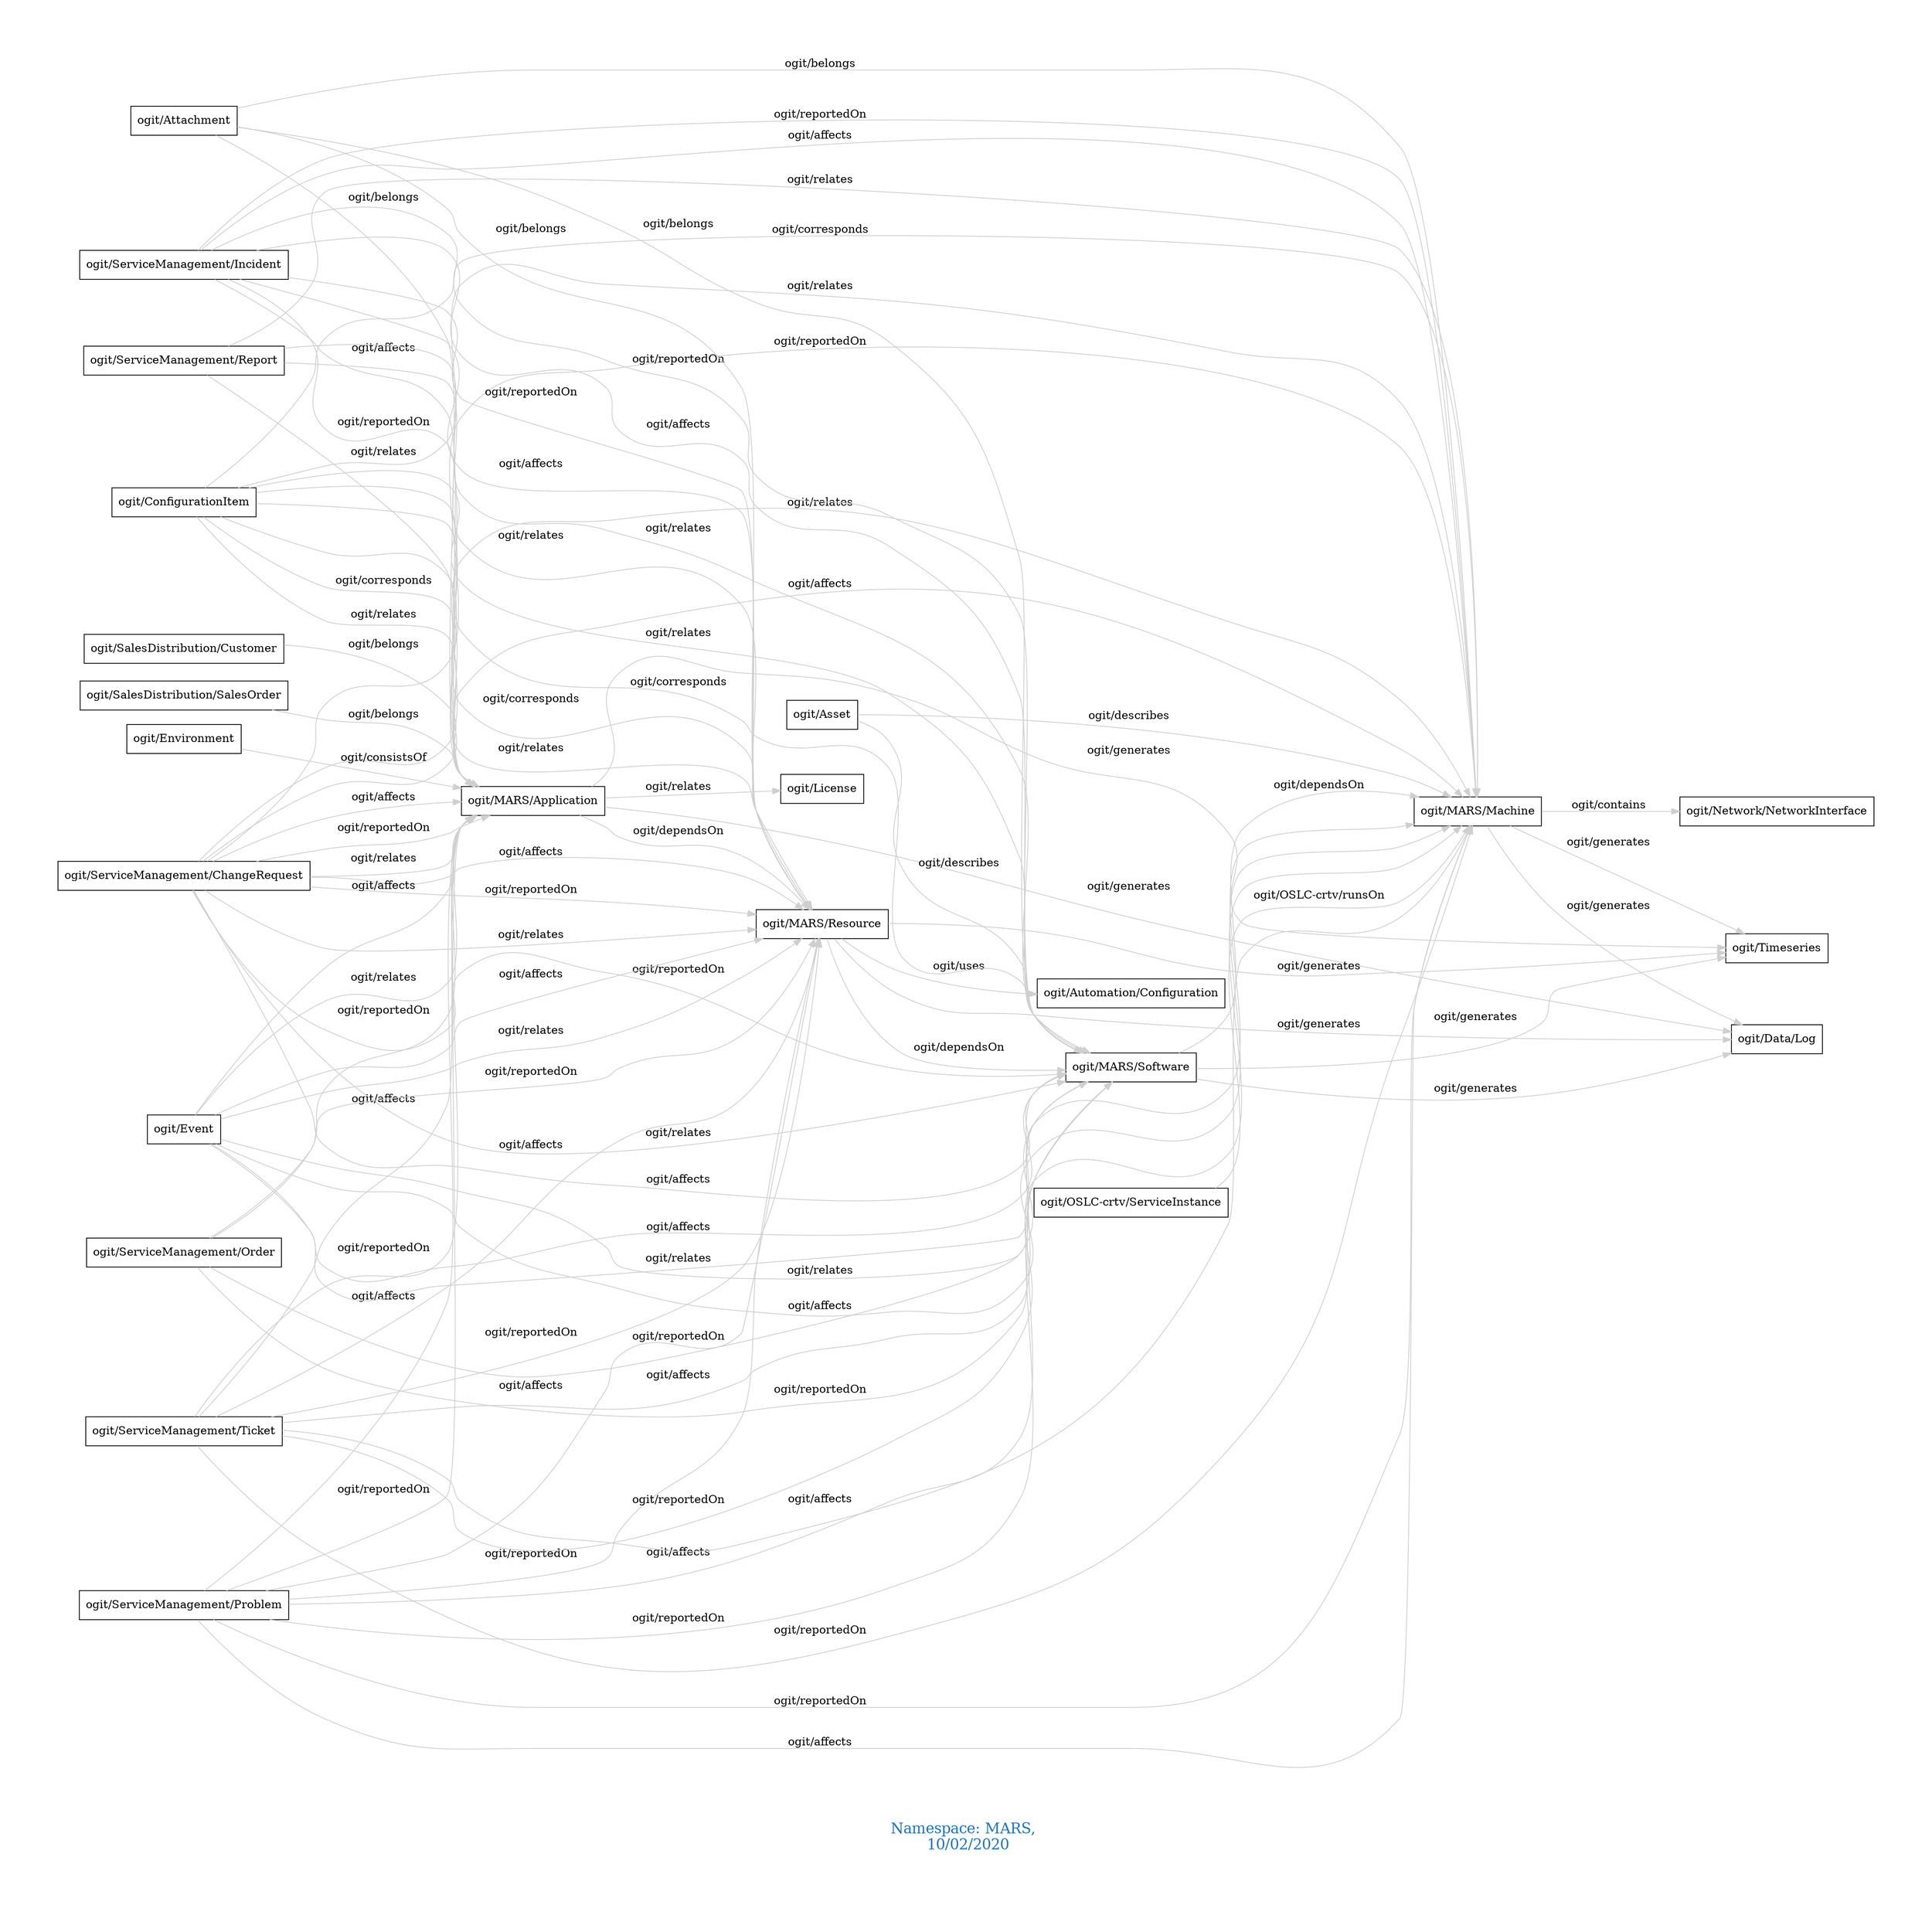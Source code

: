 digraph OGIT_ontology {
 graph [ rankdir= LR,pad=1 
fontsize = 18,
fontcolor= dodgerblue3,label = "\n\n\nNamespace: MARS, \n 10/02/2020"];
node[shape=polygon];
edge [  color="gray81"];

   "ogit/MARS/Machine" -> "ogit/Network/NetworkInterface" [label="   ogit/contains    "];
   "ogit/MARS/Application" -> "ogit/Data/Log" [label="   ogit/generates    "];
   "ogit/MARS/Application" -> "ogit/Timeseries" [label="   ogit/generates    "];
   "ogit/MARS/Machine" -> "ogit/Data/Log" [label="   ogit/generates    "];
   "ogit/MARS/Machine" -> "ogit/Timeseries" [label="   ogit/generates    "];
   "ogit/MARS/Resource" -> "ogit/Data/Log" [label="   ogit/generates    "];
   "ogit/MARS/Resource" -> "ogit/Timeseries" [label="   ogit/generates    "];
   "ogit/MARS/Software" -> "ogit/Data/Log" [label="   ogit/generates    "];
   "ogit/MARS/Software" -> "ogit/Timeseries" [label="   ogit/generates    "];
   "ogit/Asset" -> "ogit/MARS/Software" [label="   ogit/describes    "];
   "ogit/Asset" -> "ogit/MARS/Machine" [label="   ogit/describes    "];
   "ogit/ConfigurationItem" -> "ogit/MARS/Application" [label="   ogit/corresponds    "];
   "ogit/ConfigurationItem" -> "ogit/MARS/Resource" [label="   ogit/corresponds    "];
   "ogit/ConfigurationItem" -> "ogit/MARS/Software" [label="   ogit/corresponds    "];
   "ogit/ConfigurationItem" -> "ogit/MARS/Machine" [label="   ogit/corresponds    "];
   "ogit/ServiceManagement/ChangeRequest" -> "ogit/MARS/Application" [label="   ogit/affects    "];
   "ogit/ServiceManagement/ChangeRequest" -> "ogit/MARS/Resource" [label="   ogit/affects    "];
   "ogit/ServiceManagement/ChangeRequest" -> "ogit/MARS/Software" [label="   ogit/affects    "];
   "ogit/ServiceManagement/ChangeRequest" -> "ogit/MARS/Machine" [label="   ogit/affects    "];
   "ogit/ServiceManagement/Incident" -> "ogit/MARS/Application" [label="   ogit/affects    "];
   "ogit/ServiceManagement/Incident" -> "ogit/MARS/Resource" [label="   ogit/affects    "];
   "ogit/ServiceManagement/Incident" -> "ogit/MARS/Software" [label="   ogit/affects    "];
   "ogit/ServiceManagement/Incident" -> "ogit/MARS/Machine" [label="   ogit/affects    "];
   "ogit/ServiceManagement/Problem" -> "ogit/MARS/Application" [label="   ogit/affects    "];
   "ogit/ServiceManagement/Problem" -> "ogit/MARS/Resource" [label="   ogit/affects    "];
   "ogit/ServiceManagement/Problem" -> "ogit/MARS/Software" [label="   ogit/affects    "];
   "ogit/ServiceManagement/Problem" -> "ogit/MARS/Machine" [label="   ogit/affects    "];
   "ogit/ServiceManagement/Ticket" -> "ogit/MARS/Application" [label="   ogit/affects    "];
   "ogit/ServiceManagement/Ticket" -> "ogit/MARS/Resource" [label="   ogit/affects    "];
   "ogit/ServiceManagement/Ticket" -> "ogit/MARS/Software" [label="   ogit/affects    "];
   "ogit/ServiceManagement/Ticket" -> "ogit/MARS/Machine" [label="   ogit/affects    "];
   "ogit/Event" -> "ogit/MARS/Application" [label="   ogit/affects    "];
   "ogit/Event" -> "ogit/MARS/Resource" [label="   ogit/affects    "];
   "ogit/Event" -> "ogit/MARS/Software" [label="   ogit/affects    "];
   "ogit/Event" -> "ogit/MARS/Machine" [label="   ogit/affects    "];
   "ogit/OSLC-crtv/ServiceInstance" -> "ogit/MARS/Machine" [label="   ogit/OSLC-crtv/runsOn    "];
   "ogit/MARS/Application" -> "ogit/MARS/Resource" [label="   ogit/dependsOn    "];
   "ogit/MARS/Resource" -> "ogit/MARS/Software" [label="   ogit/dependsOn    "];
   "ogit/MARS/Software" -> "ogit/MARS/Machine" [label="   ogit/dependsOn    "];
   "ogit/SalesDistribution/Customer" -> "ogit/MARS/Application" [label="   ogit/belongs    "];
   "ogit/SalesDistribution/SalesOrder" -> "ogit/MARS/Application" [label="   ogit/belongs    "];
   "ogit/Attachment" -> "ogit/MARS/Machine" [label="   ogit/belongs    "];
   "ogit/Attachment" -> "ogit/MARS/Software" [label="   ogit/belongs    "];
   "ogit/Attachment" -> "ogit/MARS/Resource" [label="   ogit/belongs    "];
   "ogit/Attachment" -> "ogit/MARS/Application" [label="   ogit/belongs    "];
   "ogit/MARS/Resource" -> "ogit/Automation/Configuration" [label="   ogit/uses    "];
   "ogit/ServiceManagement/ChangeRequest" -> "ogit/MARS/Machine" [label="   ogit/reportedOn    "];
   "ogit/ServiceManagement/ChangeRequest" -> "ogit/MARS/Software" [label="   ogit/reportedOn    "];
   "ogit/ServiceManagement/ChangeRequest" -> "ogit/MARS/Resource" [label="   ogit/reportedOn    "];
   "ogit/ServiceManagement/ChangeRequest" -> "ogit/MARS/Application" [label="   ogit/reportedOn    "];
   "ogit/ServiceManagement/Incident" -> "ogit/MARS/Machine" [label="   ogit/reportedOn    "];
   "ogit/ServiceManagement/Incident" -> "ogit/MARS/Software" [label="   ogit/reportedOn    "];
   "ogit/ServiceManagement/Incident" -> "ogit/MARS/Resource" [label="   ogit/reportedOn    "];
   "ogit/ServiceManagement/Incident" -> "ogit/MARS/Application" [label="   ogit/reportedOn    "];
   "ogit/ServiceManagement/Order" -> "ogit/MARS/Machine" [label="   ogit/reportedOn    "];
   "ogit/ServiceManagement/Order" -> "ogit/MARS/Software" [label="   ogit/reportedOn    "];
   "ogit/ServiceManagement/Order" -> "ogit/MARS/Resource" [label="   ogit/reportedOn    "];
   "ogit/ServiceManagement/Order" -> "ogit/MARS/Application" [label="   ogit/reportedOn    "];
   "ogit/ServiceManagement/Problem" -> "ogit/MARS/Machine" [label="   ogit/reportedOn    "];
   "ogit/ServiceManagement/Problem" -> "ogit/MARS/Software" [label="   ogit/reportedOn    "];
   "ogit/ServiceManagement/Problem" -> "ogit/MARS/Resource" [label="   ogit/reportedOn    "];
   "ogit/ServiceManagement/Problem" -> "ogit/MARS/Application" [label="   ogit/reportedOn    "];
   "ogit/ServiceManagement/Ticket" -> "ogit/MARS/Machine" [label="   ogit/reportedOn    "];
   "ogit/ServiceManagement/Ticket" -> "ogit/MARS/Software" [label="   ogit/reportedOn    "];
   "ogit/ServiceManagement/Ticket" -> "ogit/MARS/Resource" [label="   ogit/reportedOn    "];
   "ogit/ServiceManagement/Ticket" -> "ogit/MARS/Application" [label="   ogit/reportedOn    "];
   "ogit/Environment" -> "ogit/MARS/Application" [label="   ogit/consistsOf    "];
   "ogit/MARS/Application" -> "ogit/License" [label="   ogit/relates    "];
   "ogit/ServiceManagement/ChangeRequest" -> "ogit/MARS/Machine" [label="   ogit/relates    "];
   "ogit/ServiceManagement/ChangeRequest" -> "ogit/MARS/Software" [label="   ogit/relates    "];
   "ogit/ServiceManagement/ChangeRequest" -> "ogit/MARS/Resource" [label="   ogit/relates    "];
   "ogit/ServiceManagement/ChangeRequest" -> "ogit/MARS/Application" [label="   ogit/relates    "];
   "ogit/ServiceManagement/Report" -> "ogit/MARS/Machine" [label="   ogit/relates    "];
   "ogit/ServiceManagement/Report" -> "ogit/MARS/Software" [label="   ogit/relates    "];
   "ogit/ServiceManagement/Report" -> "ogit/MARS/Resource" [label="   ogit/relates    "];
   "ogit/ServiceManagement/Report" -> "ogit/MARS/Application" [label="   ogit/relates    "];
   "ogit/ConfigurationItem" -> "ogit/MARS/Machine" [label="   ogit/relates    "];
   "ogit/ConfigurationItem" -> "ogit/MARS/Software" [label="   ogit/relates    "];
   "ogit/ConfigurationItem" -> "ogit/MARS/Resource" [label="   ogit/relates    "];
   "ogit/ConfigurationItem" -> "ogit/MARS/Application" [label="   ogit/relates    "];
   "ogit/Event" -> "ogit/MARS/Machine" [label="   ogit/relates    "];
   "ogit/Event" -> "ogit/MARS/Software" [label="   ogit/relates    "];
   "ogit/Event" -> "ogit/MARS/Resource" [label="   ogit/relates    "];
   "ogit/Event" -> "ogit/MARS/Application" [label="   ogit/relates    "];
}
